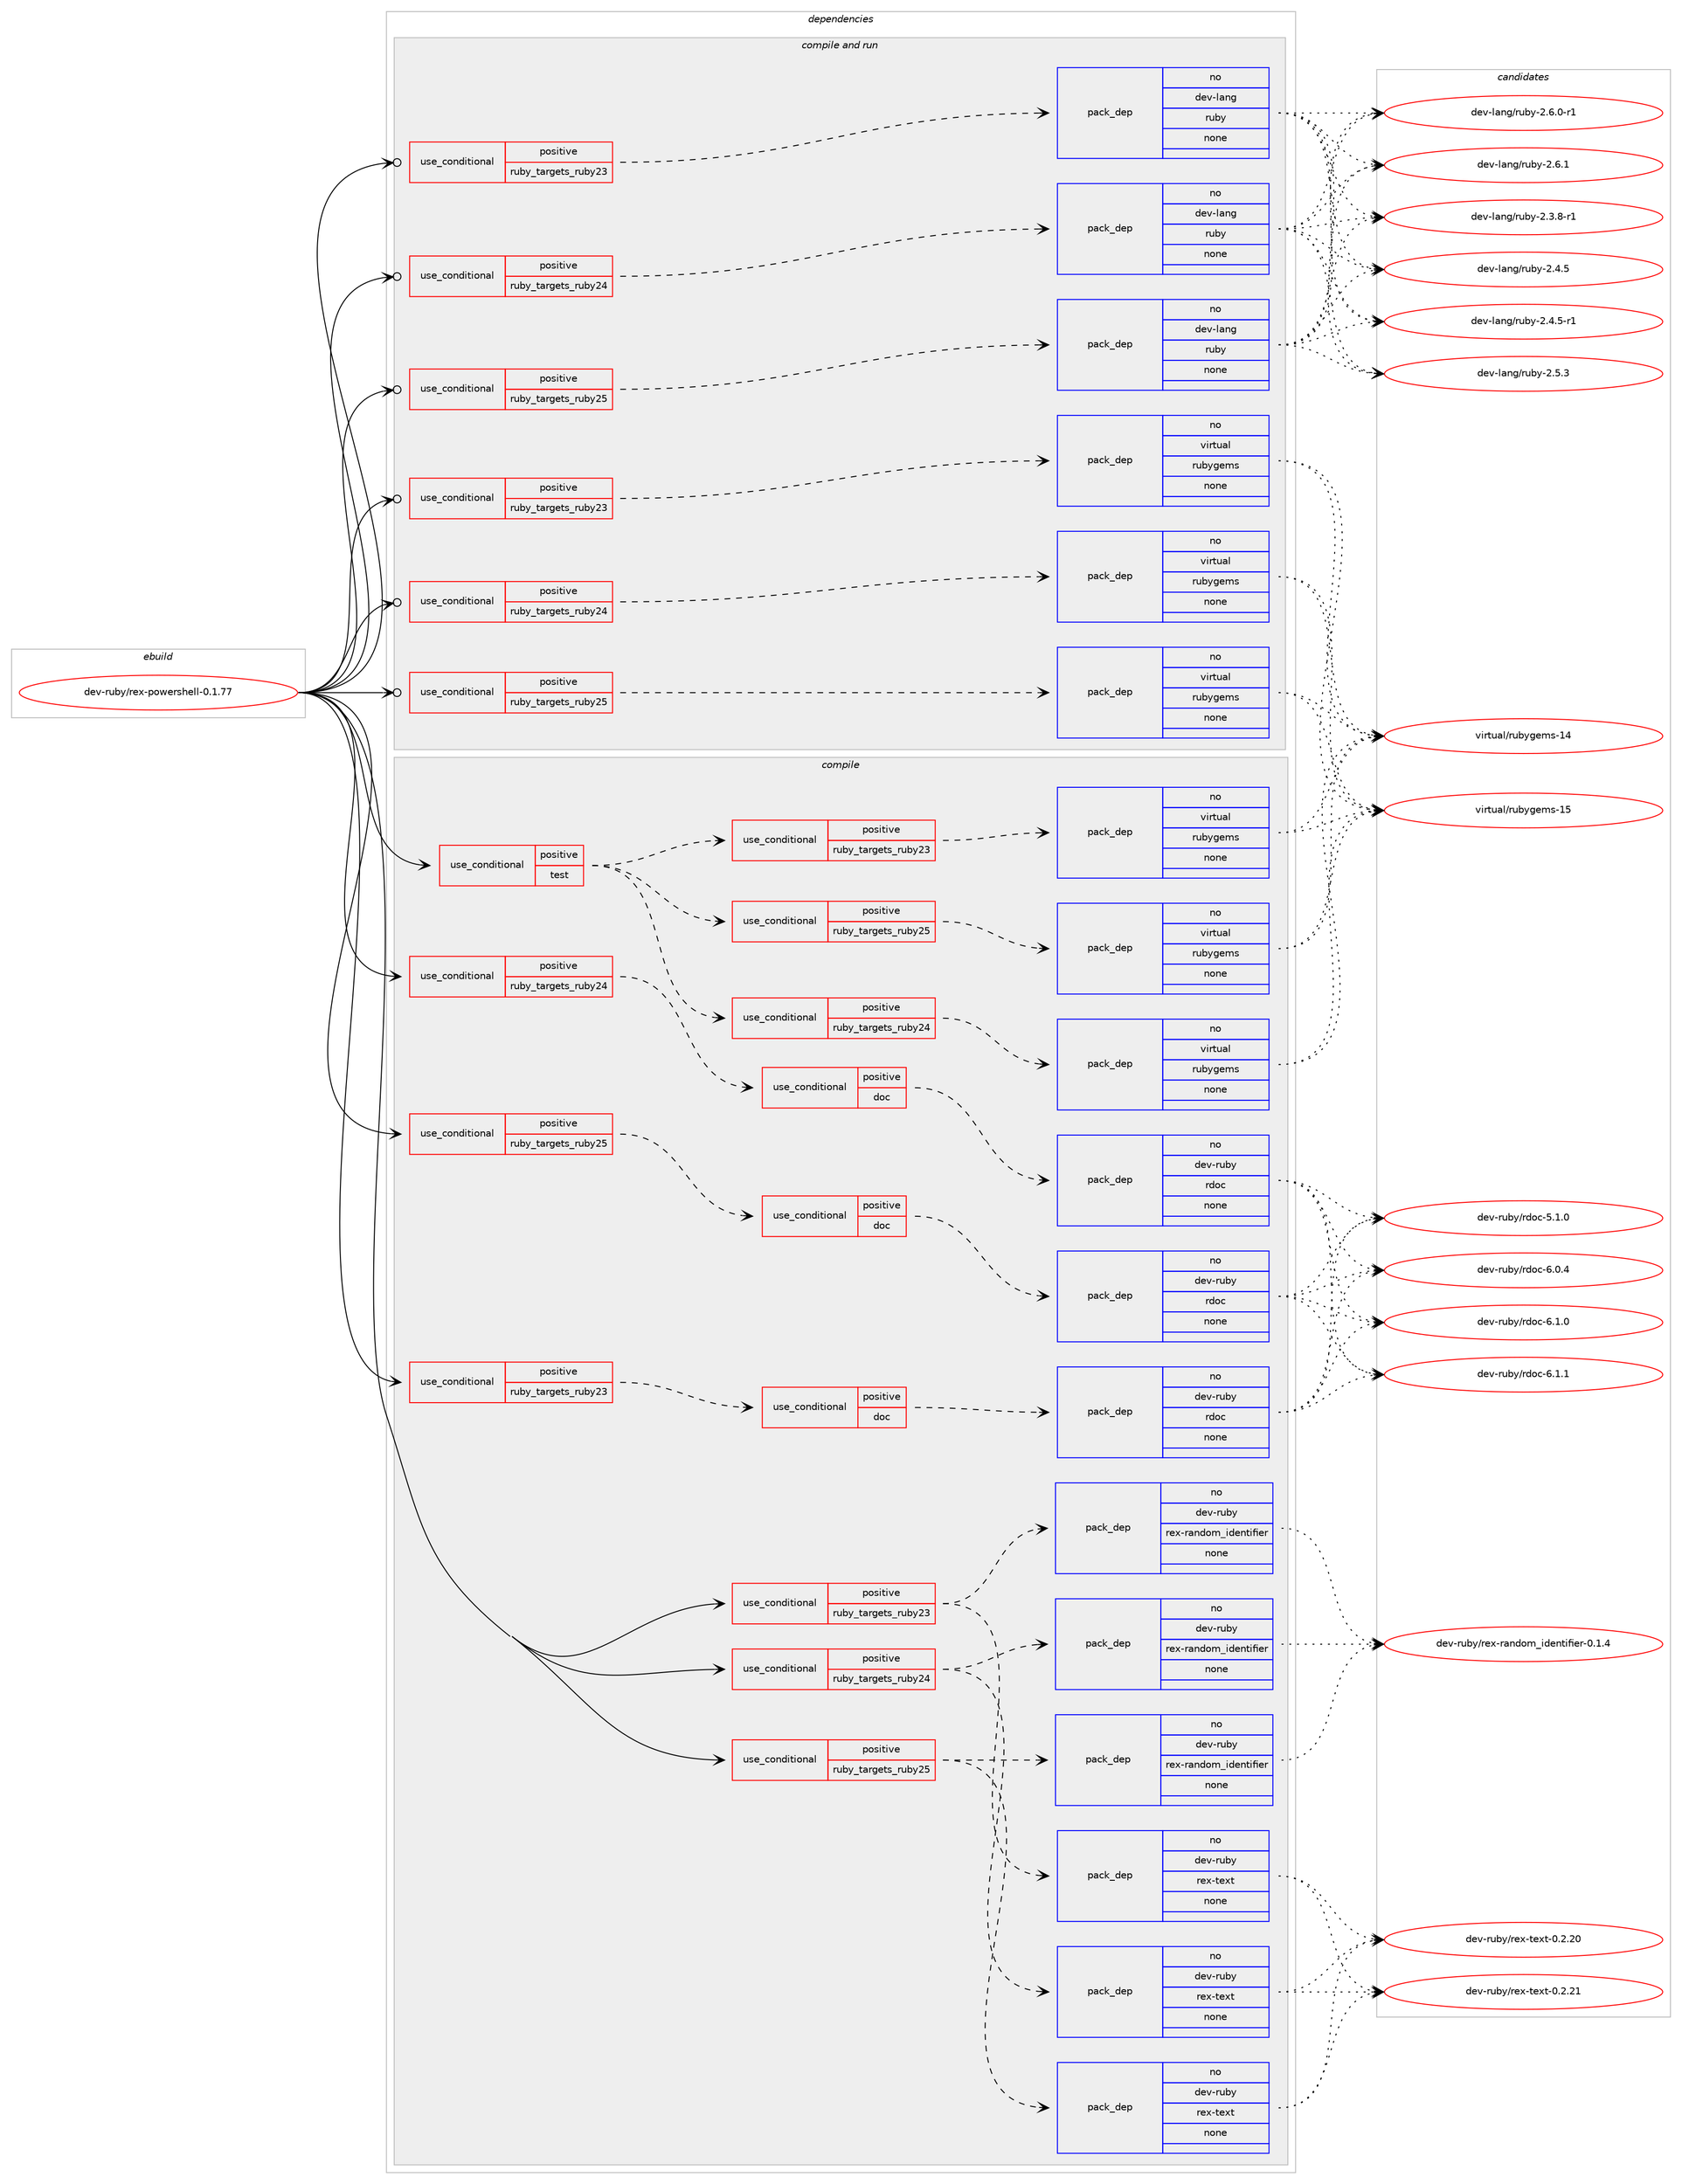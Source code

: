 digraph prolog {

# *************
# Graph options
# *************

newrank=true;
concentrate=true;
compound=true;
graph [rankdir=LR,fontname=Helvetica,fontsize=10,ranksep=1.5];#, ranksep=2.5, nodesep=0.2];
edge  [arrowhead=vee];
node  [fontname=Helvetica,fontsize=10];

# **********
# The ebuild
# **********

subgraph cluster_leftcol {
color=gray;
rank=same;
label=<<i>ebuild</i>>;
id [label="dev-ruby/rex-powershell-0.1.77", color=red, width=4, href="../dev-ruby/rex-powershell-0.1.77.svg"];
}

# ****************
# The dependencies
# ****************

subgraph cluster_midcol {
color=gray;
label=<<i>dependencies</i>>;
subgraph cluster_compile {
fillcolor="#eeeeee";
style=filled;
label=<<i>compile</i>>;
subgraph cond412897 {
dependency1518380 [label=<<TABLE BORDER="0" CELLBORDER="1" CELLSPACING="0" CELLPADDING="4"><TR><TD ROWSPAN="3" CELLPADDING="10">use_conditional</TD></TR><TR><TD>positive</TD></TR><TR><TD>ruby_targets_ruby23</TD></TR></TABLE>>, shape=none, color=red];
subgraph cond412898 {
dependency1518381 [label=<<TABLE BORDER="0" CELLBORDER="1" CELLSPACING="0" CELLPADDING="4"><TR><TD ROWSPAN="3" CELLPADDING="10">use_conditional</TD></TR><TR><TD>positive</TD></TR><TR><TD>doc</TD></TR></TABLE>>, shape=none, color=red];
subgraph pack1081977 {
dependency1518382 [label=<<TABLE BORDER="0" CELLBORDER="1" CELLSPACING="0" CELLPADDING="4" WIDTH="220"><TR><TD ROWSPAN="6" CELLPADDING="30">pack_dep</TD></TR><TR><TD WIDTH="110">no</TD></TR><TR><TD>dev-ruby</TD></TR><TR><TD>rdoc</TD></TR><TR><TD>none</TD></TR><TR><TD></TD></TR></TABLE>>, shape=none, color=blue];
}
dependency1518381:e -> dependency1518382:w [weight=20,style="dashed",arrowhead="vee"];
}
dependency1518380:e -> dependency1518381:w [weight=20,style="dashed",arrowhead="vee"];
}
id:e -> dependency1518380:w [weight=20,style="solid",arrowhead="vee"];
subgraph cond412899 {
dependency1518383 [label=<<TABLE BORDER="0" CELLBORDER="1" CELLSPACING="0" CELLPADDING="4"><TR><TD ROWSPAN="3" CELLPADDING="10">use_conditional</TD></TR><TR><TD>positive</TD></TR><TR><TD>ruby_targets_ruby23</TD></TR></TABLE>>, shape=none, color=red];
subgraph pack1081978 {
dependency1518384 [label=<<TABLE BORDER="0" CELLBORDER="1" CELLSPACING="0" CELLPADDING="4" WIDTH="220"><TR><TD ROWSPAN="6" CELLPADDING="30">pack_dep</TD></TR><TR><TD WIDTH="110">no</TD></TR><TR><TD>dev-ruby</TD></TR><TR><TD>rex-random_identifier</TD></TR><TR><TD>none</TD></TR><TR><TD></TD></TR></TABLE>>, shape=none, color=blue];
}
dependency1518383:e -> dependency1518384:w [weight=20,style="dashed",arrowhead="vee"];
subgraph pack1081979 {
dependency1518385 [label=<<TABLE BORDER="0" CELLBORDER="1" CELLSPACING="0" CELLPADDING="4" WIDTH="220"><TR><TD ROWSPAN="6" CELLPADDING="30">pack_dep</TD></TR><TR><TD WIDTH="110">no</TD></TR><TR><TD>dev-ruby</TD></TR><TR><TD>rex-text</TD></TR><TR><TD>none</TD></TR><TR><TD></TD></TR></TABLE>>, shape=none, color=blue];
}
dependency1518383:e -> dependency1518385:w [weight=20,style="dashed",arrowhead="vee"];
}
id:e -> dependency1518383:w [weight=20,style="solid",arrowhead="vee"];
subgraph cond412900 {
dependency1518386 [label=<<TABLE BORDER="0" CELLBORDER="1" CELLSPACING="0" CELLPADDING="4"><TR><TD ROWSPAN="3" CELLPADDING="10">use_conditional</TD></TR><TR><TD>positive</TD></TR><TR><TD>ruby_targets_ruby24</TD></TR></TABLE>>, shape=none, color=red];
subgraph cond412901 {
dependency1518387 [label=<<TABLE BORDER="0" CELLBORDER="1" CELLSPACING="0" CELLPADDING="4"><TR><TD ROWSPAN="3" CELLPADDING="10">use_conditional</TD></TR><TR><TD>positive</TD></TR><TR><TD>doc</TD></TR></TABLE>>, shape=none, color=red];
subgraph pack1081980 {
dependency1518388 [label=<<TABLE BORDER="0" CELLBORDER="1" CELLSPACING="0" CELLPADDING="4" WIDTH="220"><TR><TD ROWSPAN="6" CELLPADDING="30">pack_dep</TD></TR><TR><TD WIDTH="110">no</TD></TR><TR><TD>dev-ruby</TD></TR><TR><TD>rdoc</TD></TR><TR><TD>none</TD></TR><TR><TD></TD></TR></TABLE>>, shape=none, color=blue];
}
dependency1518387:e -> dependency1518388:w [weight=20,style="dashed",arrowhead="vee"];
}
dependency1518386:e -> dependency1518387:w [weight=20,style="dashed",arrowhead="vee"];
}
id:e -> dependency1518386:w [weight=20,style="solid",arrowhead="vee"];
subgraph cond412902 {
dependency1518389 [label=<<TABLE BORDER="0" CELLBORDER="1" CELLSPACING="0" CELLPADDING="4"><TR><TD ROWSPAN="3" CELLPADDING="10">use_conditional</TD></TR><TR><TD>positive</TD></TR><TR><TD>ruby_targets_ruby24</TD></TR></TABLE>>, shape=none, color=red];
subgraph pack1081981 {
dependency1518390 [label=<<TABLE BORDER="0" CELLBORDER="1" CELLSPACING="0" CELLPADDING="4" WIDTH="220"><TR><TD ROWSPAN="6" CELLPADDING="30">pack_dep</TD></TR><TR><TD WIDTH="110">no</TD></TR><TR><TD>dev-ruby</TD></TR><TR><TD>rex-random_identifier</TD></TR><TR><TD>none</TD></TR><TR><TD></TD></TR></TABLE>>, shape=none, color=blue];
}
dependency1518389:e -> dependency1518390:w [weight=20,style="dashed",arrowhead="vee"];
subgraph pack1081982 {
dependency1518391 [label=<<TABLE BORDER="0" CELLBORDER="1" CELLSPACING="0" CELLPADDING="4" WIDTH="220"><TR><TD ROWSPAN="6" CELLPADDING="30">pack_dep</TD></TR><TR><TD WIDTH="110">no</TD></TR><TR><TD>dev-ruby</TD></TR><TR><TD>rex-text</TD></TR><TR><TD>none</TD></TR><TR><TD></TD></TR></TABLE>>, shape=none, color=blue];
}
dependency1518389:e -> dependency1518391:w [weight=20,style="dashed",arrowhead="vee"];
}
id:e -> dependency1518389:w [weight=20,style="solid",arrowhead="vee"];
subgraph cond412903 {
dependency1518392 [label=<<TABLE BORDER="0" CELLBORDER="1" CELLSPACING="0" CELLPADDING="4"><TR><TD ROWSPAN="3" CELLPADDING="10">use_conditional</TD></TR><TR><TD>positive</TD></TR><TR><TD>ruby_targets_ruby25</TD></TR></TABLE>>, shape=none, color=red];
subgraph cond412904 {
dependency1518393 [label=<<TABLE BORDER="0" CELLBORDER="1" CELLSPACING="0" CELLPADDING="4"><TR><TD ROWSPAN="3" CELLPADDING="10">use_conditional</TD></TR><TR><TD>positive</TD></TR><TR><TD>doc</TD></TR></TABLE>>, shape=none, color=red];
subgraph pack1081983 {
dependency1518394 [label=<<TABLE BORDER="0" CELLBORDER="1" CELLSPACING="0" CELLPADDING="4" WIDTH="220"><TR><TD ROWSPAN="6" CELLPADDING="30">pack_dep</TD></TR><TR><TD WIDTH="110">no</TD></TR><TR><TD>dev-ruby</TD></TR><TR><TD>rdoc</TD></TR><TR><TD>none</TD></TR><TR><TD></TD></TR></TABLE>>, shape=none, color=blue];
}
dependency1518393:e -> dependency1518394:w [weight=20,style="dashed",arrowhead="vee"];
}
dependency1518392:e -> dependency1518393:w [weight=20,style="dashed",arrowhead="vee"];
}
id:e -> dependency1518392:w [weight=20,style="solid",arrowhead="vee"];
subgraph cond412905 {
dependency1518395 [label=<<TABLE BORDER="0" CELLBORDER="1" CELLSPACING="0" CELLPADDING="4"><TR><TD ROWSPAN="3" CELLPADDING="10">use_conditional</TD></TR><TR><TD>positive</TD></TR><TR><TD>ruby_targets_ruby25</TD></TR></TABLE>>, shape=none, color=red];
subgraph pack1081984 {
dependency1518396 [label=<<TABLE BORDER="0" CELLBORDER="1" CELLSPACING="0" CELLPADDING="4" WIDTH="220"><TR><TD ROWSPAN="6" CELLPADDING="30">pack_dep</TD></TR><TR><TD WIDTH="110">no</TD></TR><TR><TD>dev-ruby</TD></TR><TR><TD>rex-random_identifier</TD></TR><TR><TD>none</TD></TR><TR><TD></TD></TR></TABLE>>, shape=none, color=blue];
}
dependency1518395:e -> dependency1518396:w [weight=20,style="dashed",arrowhead="vee"];
subgraph pack1081985 {
dependency1518397 [label=<<TABLE BORDER="0" CELLBORDER="1" CELLSPACING="0" CELLPADDING="4" WIDTH="220"><TR><TD ROWSPAN="6" CELLPADDING="30">pack_dep</TD></TR><TR><TD WIDTH="110">no</TD></TR><TR><TD>dev-ruby</TD></TR><TR><TD>rex-text</TD></TR><TR><TD>none</TD></TR><TR><TD></TD></TR></TABLE>>, shape=none, color=blue];
}
dependency1518395:e -> dependency1518397:w [weight=20,style="dashed",arrowhead="vee"];
}
id:e -> dependency1518395:w [weight=20,style="solid",arrowhead="vee"];
subgraph cond412906 {
dependency1518398 [label=<<TABLE BORDER="0" CELLBORDER="1" CELLSPACING="0" CELLPADDING="4"><TR><TD ROWSPAN="3" CELLPADDING="10">use_conditional</TD></TR><TR><TD>positive</TD></TR><TR><TD>test</TD></TR></TABLE>>, shape=none, color=red];
subgraph cond412907 {
dependency1518399 [label=<<TABLE BORDER="0" CELLBORDER="1" CELLSPACING="0" CELLPADDING="4"><TR><TD ROWSPAN="3" CELLPADDING="10">use_conditional</TD></TR><TR><TD>positive</TD></TR><TR><TD>ruby_targets_ruby23</TD></TR></TABLE>>, shape=none, color=red];
subgraph pack1081986 {
dependency1518400 [label=<<TABLE BORDER="0" CELLBORDER="1" CELLSPACING="0" CELLPADDING="4" WIDTH="220"><TR><TD ROWSPAN="6" CELLPADDING="30">pack_dep</TD></TR><TR><TD WIDTH="110">no</TD></TR><TR><TD>virtual</TD></TR><TR><TD>rubygems</TD></TR><TR><TD>none</TD></TR><TR><TD></TD></TR></TABLE>>, shape=none, color=blue];
}
dependency1518399:e -> dependency1518400:w [weight=20,style="dashed",arrowhead="vee"];
}
dependency1518398:e -> dependency1518399:w [weight=20,style="dashed",arrowhead="vee"];
subgraph cond412908 {
dependency1518401 [label=<<TABLE BORDER="0" CELLBORDER="1" CELLSPACING="0" CELLPADDING="4"><TR><TD ROWSPAN="3" CELLPADDING="10">use_conditional</TD></TR><TR><TD>positive</TD></TR><TR><TD>ruby_targets_ruby24</TD></TR></TABLE>>, shape=none, color=red];
subgraph pack1081987 {
dependency1518402 [label=<<TABLE BORDER="0" CELLBORDER="1" CELLSPACING="0" CELLPADDING="4" WIDTH="220"><TR><TD ROWSPAN="6" CELLPADDING="30">pack_dep</TD></TR><TR><TD WIDTH="110">no</TD></TR><TR><TD>virtual</TD></TR><TR><TD>rubygems</TD></TR><TR><TD>none</TD></TR><TR><TD></TD></TR></TABLE>>, shape=none, color=blue];
}
dependency1518401:e -> dependency1518402:w [weight=20,style="dashed",arrowhead="vee"];
}
dependency1518398:e -> dependency1518401:w [weight=20,style="dashed",arrowhead="vee"];
subgraph cond412909 {
dependency1518403 [label=<<TABLE BORDER="0" CELLBORDER="1" CELLSPACING="0" CELLPADDING="4"><TR><TD ROWSPAN="3" CELLPADDING="10">use_conditional</TD></TR><TR><TD>positive</TD></TR><TR><TD>ruby_targets_ruby25</TD></TR></TABLE>>, shape=none, color=red];
subgraph pack1081988 {
dependency1518404 [label=<<TABLE BORDER="0" CELLBORDER="1" CELLSPACING="0" CELLPADDING="4" WIDTH="220"><TR><TD ROWSPAN="6" CELLPADDING="30">pack_dep</TD></TR><TR><TD WIDTH="110">no</TD></TR><TR><TD>virtual</TD></TR><TR><TD>rubygems</TD></TR><TR><TD>none</TD></TR><TR><TD></TD></TR></TABLE>>, shape=none, color=blue];
}
dependency1518403:e -> dependency1518404:w [weight=20,style="dashed",arrowhead="vee"];
}
dependency1518398:e -> dependency1518403:w [weight=20,style="dashed",arrowhead="vee"];
}
id:e -> dependency1518398:w [weight=20,style="solid",arrowhead="vee"];
}
subgraph cluster_compileandrun {
fillcolor="#eeeeee";
style=filled;
label=<<i>compile and run</i>>;
subgraph cond412910 {
dependency1518405 [label=<<TABLE BORDER="0" CELLBORDER="1" CELLSPACING="0" CELLPADDING="4"><TR><TD ROWSPAN="3" CELLPADDING="10">use_conditional</TD></TR><TR><TD>positive</TD></TR><TR><TD>ruby_targets_ruby23</TD></TR></TABLE>>, shape=none, color=red];
subgraph pack1081989 {
dependency1518406 [label=<<TABLE BORDER="0" CELLBORDER="1" CELLSPACING="0" CELLPADDING="4" WIDTH="220"><TR><TD ROWSPAN="6" CELLPADDING="30">pack_dep</TD></TR><TR><TD WIDTH="110">no</TD></TR><TR><TD>dev-lang</TD></TR><TR><TD>ruby</TD></TR><TR><TD>none</TD></TR><TR><TD></TD></TR></TABLE>>, shape=none, color=blue];
}
dependency1518405:e -> dependency1518406:w [weight=20,style="dashed",arrowhead="vee"];
}
id:e -> dependency1518405:w [weight=20,style="solid",arrowhead="odotvee"];
subgraph cond412911 {
dependency1518407 [label=<<TABLE BORDER="0" CELLBORDER="1" CELLSPACING="0" CELLPADDING="4"><TR><TD ROWSPAN="3" CELLPADDING="10">use_conditional</TD></TR><TR><TD>positive</TD></TR><TR><TD>ruby_targets_ruby23</TD></TR></TABLE>>, shape=none, color=red];
subgraph pack1081990 {
dependency1518408 [label=<<TABLE BORDER="0" CELLBORDER="1" CELLSPACING="0" CELLPADDING="4" WIDTH="220"><TR><TD ROWSPAN="6" CELLPADDING="30">pack_dep</TD></TR><TR><TD WIDTH="110">no</TD></TR><TR><TD>virtual</TD></TR><TR><TD>rubygems</TD></TR><TR><TD>none</TD></TR><TR><TD></TD></TR></TABLE>>, shape=none, color=blue];
}
dependency1518407:e -> dependency1518408:w [weight=20,style="dashed",arrowhead="vee"];
}
id:e -> dependency1518407:w [weight=20,style="solid",arrowhead="odotvee"];
subgraph cond412912 {
dependency1518409 [label=<<TABLE BORDER="0" CELLBORDER="1" CELLSPACING="0" CELLPADDING="4"><TR><TD ROWSPAN="3" CELLPADDING="10">use_conditional</TD></TR><TR><TD>positive</TD></TR><TR><TD>ruby_targets_ruby24</TD></TR></TABLE>>, shape=none, color=red];
subgraph pack1081991 {
dependency1518410 [label=<<TABLE BORDER="0" CELLBORDER="1" CELLSPACING="0" CELLPADDING="4" WIDTH="220"><TR><TD ROWSPAN="6" CELLPADDING="30">pack_dep</TD></TR><TR><TD WIDTH="110">no</TD></TR><TR><TD>dev-lang</TD></TR><TR><TD>ruby</TD></TR><TR><TD>none</TD></TR><TR><TD></TD></TR></TABLE>>, shape=none, color=blue];
}
dependency1518409:e -> dependency1518410:w [weight=20,style="dashed",arrowhead="vee"];
}
id:e -> dependency1518409:w [weight=20,style="solid",arrowhead="odotvee"];
subgraph cond412913 {
dependency1518411 [label=<<TABLE BORDER="0" CELLBORDER="1" CELLSPACING="0" CELLPADDING="4"><TR><TD ROWSPAN="3" CELLPADDING="10">use_conditional</TD></TR><TR><TD>positive</TD></TR><TR><TD>ruby_targets_ruby24</TD></TR></TABLE>>, shape=none, color=red];
subgraph pack1081992 {
dependency1518412 [label=<<TABLE BORDER="0" CELLBORDER="1" CELLSPACING="0" CELLPADDING="4" WIDTH="220"><TR><TD ROWSPAN="6" CELLPADDING="30">pack_dep</TD></TR><TR><TD WIDTH="110">no</TD></TR><TR><TD>virtual</TD></TR><TR><TD>rubygems</TD></TR><TR><TD>none</TD></TR><TR><TD></TD></TR></TABLE>>, shape=none, color=blue];
}
dependency1518411:e -> dependency1518412:w [weight=20,style="dashed",arrowhead="vee"];
}
id:e -> dependency1518411:w [weight=20,style="solid",arrowhead="odotvee"];
subgraph cond412914 {
dependency1518413 [label=<<TABLE BORDER="0" CELLBORDER="1" CELLSPACING="0" CELLPADDING="4"><TR><TD ROWSPAN="3" CELLPADDING="10">use_conditional</TD></TR><TR><TD>positive</TD></TR><TR><TD>ruby_targets_ruby25</TD></TR></TABLE>>, shape=none, color=red];
subgraph pack1081993 {
dependency1518414 [label=<<TABLE BORDER="0" CELLBORDER="1" CELLSPACING="0" CELLPADDING="4" WIDTH="220"><TR><TD ROWSPAN="6" CELLPADDING="30">pack_dep</TD></TR><TR><TD WIDTH="110">no</TD></TR><TR><TD>dev-lang</TD></TR><TR><TD>ruby</TD></TR><TR><TD>none</TD></TR><TR><TD></TD></TR></TABLE>>, shape=none, color=blue];
}
dependency1518413:e -> dependency1518414:w [weight=20,style="dashed",arrowhead="vee"];
}
id:e -> dependency1518413:w [weight=20,style="solid",arrowhead="odotvee"];
subgraph cond412915 {
dependency1518415 [label=<<TABLE BORDER="0" CELLBORDER="1" CELLSPACING="0" CELLPADDING="4"><TR><TD ROWSPAN="3" CELLPADDING="10">use_conditional</TD></TR><TR><TD>positive</TD></TR><TR><TD>ruby_targets_ruby25</TD></TR></TABLE>>, shape=none, color=red];
subgraph pack1081994 {
dependency1518416 [label=<<TABLE BORDER="0" CELLBORDER="1" CELLSPACING="0" CELLPADDING="4" WIDTH="220"><TR><TD ROWSPAN="6" CELLPADDING="30">pack_dep</TD></TR><TR><TD WIDTH="110">no</TD></TR><TR><TD>virtual</TD></TR><TR><TD>rubygems</TD></TR><TR><TD>none</TD></TR><TR><TD></TD></TR></TABLE>>, shape=none, color=blue];
}
dependency1518415:e -> dependency1518416:w [weight=20,style="dashed",arrowhead="vee"];
}
id:e -> dependency1518415:w [weight=20,style="solid",arrowhead="odotvee"];
}
subgraph cluster_run {
fillcolor="#eeeeee";
style=filled;
label=<<i>run</i>>;
}
}

# **************
# The candidates
# **************

subgraph cluster_choices {
rank=same;
color=gray;
label=<<i>candidates</i>>;

subgraph choice1081977 {
color=black;
nodesep=1;
choice10010111845114117981214711410011199455346494648 [label="dev-ruby/rdoc-5.1.0", color=red, width=4,href="../dev-ruby/rdoc-5.1.0.svg"];
choice10010111845114117981214711410011199455446484652 [label="dev-ruby/rdoc-6.0.4", color=red, width=4,href="../dev-ruby/rdoc-6.0.4.svg"];
choice10010111845114117981214711410011199455446494648 [label="dev-ruby/rdoc-6.1.0", color=red, width=4,href="../dev-ruby/rdoc-6.1.0.svg"];
choice10010111845114117981214711410011199455446494649 [label="dev-ruby/rdoc-6.1.1", color=red, width=4,href="../dev-ruby/rdoc-6.1.1.svg"];
dependency1518382:e -> choice10010111845114117981214711410011199455346494648:w [style=dotted,weight="100"];
dependency1518382:e -> choice10010111845114117981214711410011199455446484652:w [style=dotted,weight="100"];
dependency1518382:e -> choice10010111845114117981214711410011199455446494648:w [style=dotted,weight="100"];
dependency1518382:e -> choice10010111845114117981214711410011199455446494649:w [style=dotted,weight="100"];
}
subgraph choice1081978 {
color=black;
nodesep=1;
choice100101118451141179812147114101120451149711010011110995105100101110116105102105101114454846494652 [label="dev-ruby/rex-random_identifier-0.1.4", color=red, width=4,href="../dev-ruby/rex-random_identifier-0.1.4.svg"];
dependency1518384:e -> choice100101118451141179812147114101120451149711010011110995105100101110116105102105101114454846494652:w [style=dotted,weight="100"];
}
subgraph choice1081979 {
color=black;
nodesep=1;
choice1001011184511411798121471141011204511610112011645484650465048 [label="dev-ruby/rex-text-0.2.20", color=red, width=4,href="../dev-ruby/rex-text-0.2.20.svg"];
choice1001011184511411798121471141011204511610112011645484650465049 [label="dev-ruby/rex-text-0.2.21", color=red, width=4,href="../dev-ruby/rex-text-0.2.21.svg"];
dependency1518385:e -> choice1001011184511411798121471141011204511610112011645484650465048:w [style=dotted,weight="100"];
dependency1518385:e -> choice1001011184511411798121471141011204511610112011645484650465049:w [style=dotted,weight="100"];
}
subgraph choice1081980 {
color=black;
nodesep=1;
choice10010111845114117981214711410011199455346494648 [label="dev-ruby/rdoc-5.1.0", color=red, width=4,href="../dev-ruby/rdoc-5.1.0.svg"];
choice10010111845114117981214711410011199455446484652 [label="dev-ruby/rdoc-6.0.4", color=red, width=4,href="../dev-ruby/rdoc-6.0.4.svg"];
choice10010111845114117981214711410011199455446494648 [label="dev-ruby/rdoc-6.1.0", color=red, width=4,href="../dev-ruby/rdoc-6.1.0.svg"];
choice10010111845114117981214711410011199455446494649 [label="dev-ruby/rdoc-6.1.1", color=red, width=4,href="../dev-ruby/rdoc-6.1.1.svg"];
dependency1518388:e -> choice10010111845114117981214711410011199455346494648:w [style=dotted,weight="100"];
dependency1518388:e -> choice10010111845114117981214711410011199455446484652:w [style=dotted,weight="100"];
dependency1518388:e -> choice10010111845114117981214711410011199455446494648:w [style=dotted,weight="100"];
dependency1518388:e -> choice10010111845114117981214711410011199455446494649:w [style=dotted,weight="100"];
}
subgraph choice1081981 {
color=black;
nodesep=1;
choice100101118451141179812147114101120451149711010011110995105100101110116105102105101114454846494652 [label="dev-ruby/rex-random_identifier-0.1.4", color=red, width=4,href="../dev-ruby/rex-random_identifier-0.1.4.svg"];
dependency1518390:e -> choice100101118451141179812147114101120451149711010011110995105100101110116105102105101114454846494652:w [style=dotted,weight="100"];
}
subgraph choice1081982 {
color=black;
nodesep=1;
choice1001011184511411798121471141011204511610112011645484650465048 [label="dev-ruby/rex-text-0.2.20", color=red, width=4,href="../dev-ruby/rex-text-0.2.20.svg"];
choice1001011184511411798121471141011204511610112011645484650465049 [label="dev-ruby/rex-text-0.2.21", color=red, width=4,href="../dev-ruby/rex-text-0.2.21.svg"];
dependency1518391:e -> choice1001011184511411798121471141011204511610112011645484650465048:w [style=dotted,weight="100"];
dependency1518391:e -> choice1001011184511411798121471141011204511610112011645484650465049:w [style=dotted,weight="100"];
}
subgraph choice1081983 {
color=black;
nodesep=1;
choice10010111845114117981214711410011199455346494648 [label="dev-ruby/rdoc-5.1.0", color=red, width=4,href="../dev-ruby/rdoc-5.1.0.svg"];
choice10010111845114117981214711410011199455446484652 [label="dev-ruby/rdoc-6.0.4", color=red, width=4,href="../dev-ruby/rdoc-6.0.4.svg"];
choice10010111845114117981214711410011199455446494648 [label="dev-ruby/rdoc-6.1.0", color=red, width=4,href="../dev-ruby/rdoc-6.1.0.svg"];
choice10010111845114117981214711410011199455446494649 [label="dev-ruby/rdoc-6.1.1", color=red, width=4,href="../dev-ruby/rdoc-6.1.1.svg"];
dependency1518394:e -> choice10010111845114117981214711410011199455346494648:w [style=dotted,weight="100"];
dependency1518394:e -> choice10010111845114117981214711410011199455446484652:w [style=dotted,weight="100"];
dependency1518394:e -> choice10010111845114117981214711410011199455446494648:w [style=dotted,weight="100"];
dependency1518394:e -> choice10010111845114117981214711410011199455446494649:w [style=dotted,weight="100"];
}
subgraph choice1081984 {
color=black;
nodesep=1;
choice100101118451141179812147114101120451149711010011110995105100101110116105102105101114454846494652 [label="dev-ruby/rex-random_identifier-0.1.4", color=red, width=4,href="../dev-ruby/rex-random_identifier-0.1.4.svg"];
dependency1518396:e -> choice100101118451141179812147114101120451149711010011110995105100101110116105102105101114454846494652:w [style=dotted,weight="100"];
}
subgraph choice1081985 {
color=black;
nodesep=1;
choice1001011184511411798121471141011204511610112011645484650465048 [label="dev-ruby/rex-text-0.2.20", color=red, width=4,href="../dev-ruby/rex-text-0.2.20.svg"];
choice1001011184511411798121471141011204511610112011645484650465049 [label="dev-ruby/rex-text-0.2.21", color=red, width=4,href="../dev-ruby/rex-text-0.2.21.svg"];
dependency1518397:e -> choice1001011184511411798121471141011204511610112011645484650465048:w [style=dotted,weight="100"];
dependency1518397:e -> choice1001011184511411798121471141011204511610112011645484650465049:w [style=dotted,weight="100"];
}
subgraph choice1081986 {
color=black;
nodesep=1;
choice118105114116117971084711411798121103101109115454952 [label="virtual/rubygems-14", color=red, width=4,href="../virtual/rubygems-14.svg"];
choice118105114116117971084711411798121103101109115454953 [label="virtual/rubygems-15", color=red, width=4,href="../virtual/rubygems-15.svg"];
dependency1518400:e -> choice118105114116117971084711411798121103101109115454952:w [style=dotted,weight="100"];
dependency1518400:e -> choice118105114116117971084711411798121103101109115454953:w [style=dotted,weight="100"];
}
subgraph choice1081987 {
color=black;
nodesep=1;
choice118105114116117971084711411798121103101109115454952 [label="virtual/rubygems-14", color=red, width=4,href="../virtual/rubygems-14.svg"];
choice118105114116117971084711411798121103101109115454953 [label="virtual/rubygems-15", color=red, width=4,href="../virtual/rubygems-15.svg"];
dependency1518402:e -> choice118105114116117971084711411798121103101109115454952:w [style=dotted,weight="100"];
dependency1518402:e -> choice118105114116117971084711411798121103101109115454953:w [style=dotted,weight="100"];
}
subgraph choice1081988 {
color=black;
nodesep=1;
choice118105114116117971084711411798121103101109115454952 [label="virtual/rubygems-14", color=red, width=4,href="../virtual/rubygems-14.svg"];
choice118105114116117971084711411798121103101109115454953 [label="virtual/rubygems-15", color=red, width=4,href="../virtual/rubygems-15.svg"];
dependency1518404:e -> choice118105114116117971084711411798121103101109115454952:w [style=dotted,weight="100"];
dependency1518404:e -> choice118105114116117971084711411798121103101109115454953:w [style=dotted,weight="100"];
}
subgraph choice1081989 {
color=black;
nodesep=1;
choice100101118451089711010347114117981214550465146564511449 [label="dev-lang/ruby-2.3.8-r1", color=red, width=4,href="../dev-lang/ruby-2.3.8-r1.svg"];
choice10010111845108971101034711411798121455046524653 [label="dev-lang/ruby-2.4.5", color=red, width=4,href="../dev-lang/ruby-2.4.5.svg"];
choice100101118451089711010347114117981214550465246534511449 [label="dev-lang/ruby-2.4.5-r1", color=red, width=4,href="../dev-lang/ruby-2.4.5-r1.svg"];
choice10010111845108971101034711411798121455046534651 [label="dev-lang/ruby-2.5.3", color=red, width=4,href="../dev-lang/ruby-2.5.3.svg"];
choice100101118451089711010347114117981214550465446484511449 [label="dev-lang/ruby-2.6.0-r1", color=red, width=4,href="../dev-lang/ruby-2.6.0-r1.svg"];
choice10010111845108971101034711411798121455046544649 [label="dev-lang/ruby-2.6.1", color=red, width=4,href="../dev-lang/ruby-2.6.1.svg"];
dependency1518406:e -> choice100101118451089711010347114117981214550465146564511449:w [style=dotted,weight="100"];
dependency1518406:e -> choice10010111845108971101034711411798121455046524653:w [style=dotted,weight="100"];
dependency1518406:e -> choice100101118451089711010347114117981214550465246534511449:w [style=dotted,weight="100"];
dependency1518406:e -> choice10010111845108971101034711411798121455046534651:w [style=dotted,weight="100"];
dependency1518406:e -> choice100101118451089711010347114117981214550465446484511449:w [style=dotted,weight="100"];
dependency1518406:e -> choice10010111845108971101034711411798121455046544649:w [style=dotted,weight="100"];
}
subgraph choice1081990 {
color=black;
nodesep=1;
choice118105114116117971084711411798121103101109115454952 [label="virtual/rubygems-14", color=red, width=4,href="../virtual/rubygems-14.svg"];
choice118105114116117971084711411798121103101109115454953 [label="virtual/rubygems-15", color=red, width=4,href="../virtual/rubygems-15.svg"];
dependency1518408:e -> choice118105114116117971084711411798121103101109115454952:w [style=dotted,weight="100"];
dependency1518408:e -> choice118105114116117971084711411798121103101109115454953:w [style=dotted,weight="100"];
}
subgraph choice1081991 {
color=black;
nodesep=1;
choice100101118451089711010347114117981214550465146564511449 [label="dev-lang/ruby-2.3.8-r1", color=red, width=4,href="../dev-lang/ruby-2.3.8-r1.svg"];
choice10010111845108971101034711411798121455046524653 [label="dev-lang/ruby-2.4.5", color=red, width=4,href="../dev-lang/ruby-2.4.5.svg"];
choice100101118451089711010347114117981214550465246534511449 [label="dev-lang/ruby-2.4.5-r1", color=red, width=4,href="../dev-lang/ruby-2.4.5-r1.svg"];
choice10010111845108971101034711411798121455046534651 [label="dev-lang/ruby-2.5.3", color=red, width=4,href="../dev-lang/ruby-2.5.3.svg"];
choice100101118451089711010347114117981214550465446484511449 [label="dev-lang/ruby-2.6.0-r1", color=red, width=4,href="../dev-lang/ruby-2.6.0-r1.svg"];
choice10010111845108971101034711411798121455046544649 [label="dev-lang/ruby-2.6.1", color=red, width=4,href="../dev-lang/ruby-2.6.1.svg"];
dependency1518410:e -> choice100101118451089711010347114117981214550465146564511449:w [style=dotted,weight="100"];
dependency1518410:e -> choice10010111845108971101034711411798121455046524653:w [style=dotted,weight="100"];
dependency1518410:e -> choice100101118451089711010347114117981214550465246534511449:w [style=dotted,weight="100"];
dependency1518410:e -> choice10010111845108971101034711411798121455046534651:w [style=dotted,weight="100"];
dependency1518410:e -> choice100101118451089711010347114117981214550465446484511449:w [style=dotted,weight="100"];
dependency1518410:e -> choice10010111845108971101034711411798121455046544649:w [style=dotted,weight="100"];
}
subgraph choice1081992 {
color=black;
nodesep=1;
choice118105114116117971084711411798121103101109115454952 [label="virtual/rubygems-14", color=red, width=4,href="../virtual/rubygems-14.svg"];
choice118105114116117971084711411798121103101109115454953 [label="virtual/rubygems-15", color=red, width=4,href="../virtual/rubygems-15.svg"];
dependency1518412:e -> choice118105114116117971084711411798121103101109115454952:w [style=dotted,weight="100"];
dependency1518412:e -> choice118105114116117971084711411798121103101109115454953:w [style=dotted,weight="100"];
}
subgraph choice1081993 {
color=black;
nodesep=1;
choice100101118451089711010347114117981214550465146564511449 [label="dev-lang/ruby-2.3.8-r1", color=red, width=4,href="../dev-lang/ruby-2.3.8-r1.svg"];
choice10010111845108971101034711411798121455046524653 [label="dev-lang/ruby-2.4.5", color=red, width=4,href="../dev-lang/ruby-2.4.5.svg"];
choice100101118451089711010347114117981214550465246534511449 [label="dev-lang/ruby-2.4.5-r1", color=red, width=4,href="../dev-lang/ruby-2.4.5-r1.svg"];
choice10010111845108971101034711411798121455046534651 [label="dev-lang/ruby-2.5.3", color=red, width=4,href="../dev-lang/ruby-2.5.3.svg"];
choice100101118451089711010347114117981214550465446484511449 [label="dev-lang/ruby-2.6.0-r1", color=red, width=4,href="../dev-lang/ruby-2.6.0-r1.svg"];
choice10010111845108971101034711411798121455046544649 [label="dev-lang/ruby-2.6.1", color=red, width=4,href="../dev-lang/ruby-2.6.1.svg"];
dependency1518414:e -> choice100101118451089711010347114117981214550465146564511449:w [style=dotted,weight="100"];
dependency1518414:e -> choice10010111845108971101034711411798121455046524653:w [style=dotted,weight="100"];
dependency1518414:e -> choice100101118451089711010347114117981214550465246534511449:w [style=dotted,weight="100"];
dependency1518414:e -> choice10010111845108971101034711411798121455046534651:w [style=dotted,weight="100"];
dependency1518414:e -> choice100101118451089711010347114117981214550465446484511449:w [style=dotted,weight="100"];
dependency1518414:e -> choice10010111845108971101034711411798121455046544649:w [style=dotted,weight="100"];
}
subgraph choice1081994 {
color=black;
nodesep=1;
choice118105114116117971084711411798121103101109115454952 [label="virtual/rubygems-14", color=red, width=4,href="../virtual/rubygems-14.svg"];
choice118105114116117971084711411798121103101109115454953 [label="virtual/rubygems-15", color=red, width=4,href="../virtual/rubygems-15.svg"];
dependency1518416:e -> choice118105114116117971084711411798121103101109115454952:w [style=dotted,weight="100"];
dependency1518416:e -> choice118105114116117971084711411798121103101109115454953:w [style=dotted,weight="100"];
}
}

}
